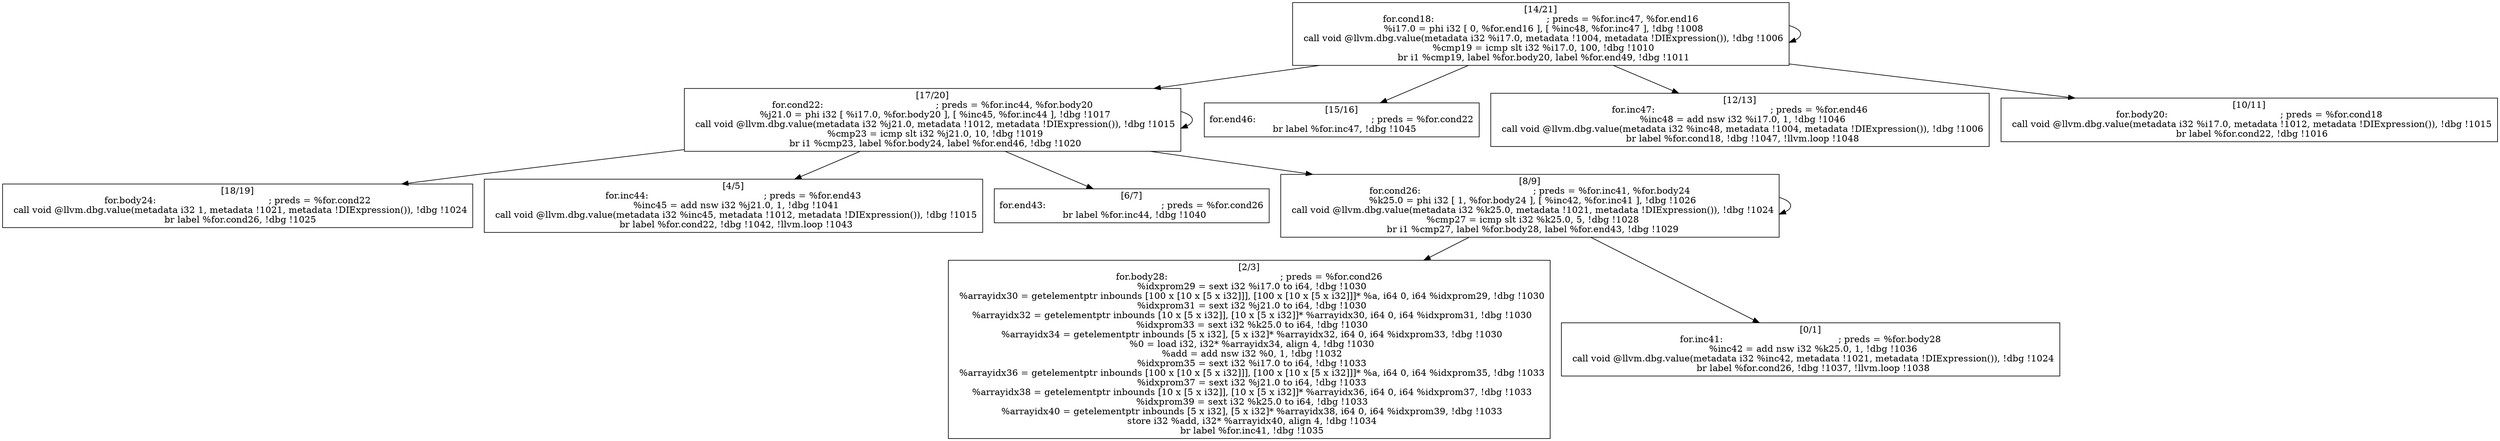 
digraph G {


node271 [label="[18/19]
for.body24:                                       ; preds = %for.cond22
  call void @llvm.dbg.value(metadata i32 1, metadata !1021, metadata !DIExpression()), !dbg !1024
  br label %for.cond26, !dbg !1025
",shape=rectangle ]
node270 [label="[17/20]
for.cond22:                                       ; preds = %for.inc44, %for.body20
  %j21.0 = phi i32 [ %i17.0, %for.body20 ], [ %inc45, %for.inc44 ], !dbg !1017
  call void @llvm.dbg.value(metadata i32 %j21.0, metadata !1012, metadata !DIExpression()), !dbg !1015
  %cmp23 = icmp slt i32 %j21.0, 10, !dbg !1019
  br i1 %cmp23, label %for.body24, label %for.end46, !dbg !1020
",shape=rectangle ]
node269 [label="[15/16]
for.end46:                                        ; preds = %for.cond22
  br label %for.inc47, !dbg !1045
",shape=rectangle ]
node267 [label="[12/13]
for.inc47:                                        ; preds = %for.end46
  %inc48 = add nsw i32 %i17.0, 1, !dbg !1046
  call void @llvm.dbg.value(metadata i32 %inc48, metadata !1004, metadata !DIExpression()), !dbg !1006
  br label %for.cond18, !dbg !1047, !llvm.loop !1048
",shape=rectangle ]
node262 [label="[2/3]
for.body28:                                       ; preds = %for.cond26
  %idxprom29 = sext i32 %i17.0 to i64, !dbg !1030
  %arrayidx30 = getelementptr inbounds [100 x [10 x [5 x i32]]], [100 x [10 x [5 x i32]]]* %a, i64 0, i64 %idxprom29, !dbg !1030
  %idxprom31 = sext i32 %j21.0 to i64, !dbg !1030
  %arrayidx32 = getelementptr inbounds [10 x [5 x i32]], [10 x [5 x i32]]* %arrayidx30, i64 0, i64 %idxprom31, !dbg !1030
  %idxprom33 = sext i32 %k25.0 to i64, !dbg !1030
  %arrayidx34 = getelementptr inbounds [5 x i32], [5 x i32]* %arrayidx32, i64 0, i64 %idxprom33, !dbg !1030
  %0 = load i32, i32* %arrayidx34, align 4, !dbg !1030
  %add = add nsw i32 %0, 1, !dbg !1032
  %idxprom35 = sext i32 %i17.0 to i64, !dbg !1033
  %arrayidx36 = getelementptr inbounds [100 x [10 x [5 x i32]]], [100 x [10 x [5 x i32]]]* %a, i64 0, i64 %idxprom35, !dbg !1033
  %idxprom37 = sext i32 %j21.0 to i64, !dbg !1033
  %arrayidx38 = getelementptr inbounds [10 x [5 x i32]], [10 x [5 x i32]]* %arrayidx36, i64 0, i64 %idxprom37, !dbg !1033
  %idxprom39 = sext i32 %k25.0 to i64, !dbg !1033
  %arrayidx40 = getelementptr inbounds [5 x i32], [5 x i32]* %arrayidx38, i64 0, i64 %idxprom39, !dbg !1033
  store i32 %add, i32* %arrayidx40, align 4, !dbg !1034
  br label %for.inc41, !dbg !1035
",shape=rectangle ]
node261 [label="[0/1]
for.inc41:                                        ; preds = %for.body28
  %inc42 = add nsw i32 %k25.0, 1, !dbg !1036
  call void @llvm.dbg.value(metadata i32 %inc42, metadata !1021, metadata !DIExpression()), !dbg !1024
  br label %for.cond26, !dbg !1037, !llvm.loop !1038
",shape=rectangle ]
node263 [label="[4/5]
for.inc44:                                        ; preds = %for.end43
  %inc45 = add nsw i32 %j21.0, 1, !dbg !1041
  call void @llvm.dbg.value(metadata i32 %inc45, metadata !1012, metadata !DIExpression()), !dbg !1015
  br label %for.cond22, !dbg !1042, !llvm.loop !1043
",shape=rectangle ]
node264 [label="[6/7]
for.end43:                                        ; preds = %for.cond26
  br label %for.inc44, !dbg !1040
",shape=rectangle ]
node268 [label="[14/21]
for.cond18:                                       ; preds = %for.inc47, %for.end16
  %i17.0 = phi i32 [ 0, %for.end16 ], [ %inc48, %for.inc47 ], !dbg !1008
  call void @llvm.dbg.value(metadata i32 %i17.0, metadata !1004, metadata !DIExpression()), !dbg !1006
  %cmp19 = icmp slt i32 %i17.0, 100, !dbg !1010
  br i1 %cmp19, label %for.body20, label %for.end49, !dbg !1011
",shape=rectangle ]
node266 [label="[10/11]
for.body20:                                       ; preds = %for.cond18
  call void @llvm.dbg.value(metadata i32 %i17.0, metadata !1012, metadata !DIExpression()), !dbg !1015
  br label %for.cond22, !dbg !1016
",shape=rectangle ]
node265 [label="[8/9]
for.cond26:                                       ; preds = %for.inc41, %for.body24
  %k25.0 = phi i32 [ 1, %for.body24 ], [ %inc42, %for.inc41 ], !dbg !1026
  call void @llvm.dbg.value(metadata i32 %k25.0, metadata !1021, metadata !DIExpression()), !dbg !1024
  %cmp27 = icmp slt i32 %k25.0, 5, !dbg !1028
  br i1 %cmp27, label %for.body28, label %for.end43, !dbg !1029
",shape=rectangle ]

node265->node265 [ ]
node270->node263 [ ]
node265->node261 [ ]
node270->node265 [ ]
node265->node262 [ ]
node270->node264 [ ]
node270->node270 [ ]
node268->node268 [ ]
node270->node271 [ ]
node268->node270 [ ]
node268->node266 [ ]
node268->node269 [ ]
node268->node267 [ ]


}

